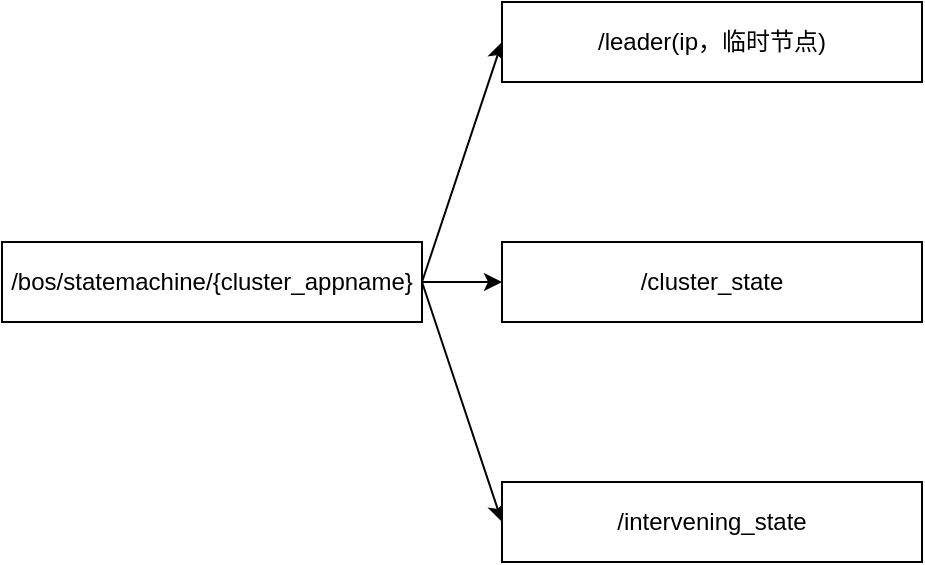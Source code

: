 <mxfile version="17.4.6" type="github">
  <diagram id="vN7Vrmd605lj-jvAdt1X" name="Page-1">
    <mxGraphModel dx="1234" dy="740" grid="1" gridSize="10" guides="1" tooltips="1" connect="1" arrows="1" fold="1" page="1" pageScale="1" pageWidth="827" pageHeight="1169" math="0" shadow="0">
      <root>
        <mxCell id="0" />
        <mxCell id="1" parent="0" />
        <mxCell id="l4BgecAevKy1bhrgdc4N-7" style="edgeStyle=none;rounded=0;orthogonalLoop=1;jettySize=auto;html=1;entryX=0;entryY=0.5;entryDx=0;entryDy=0;exitX=1;exitY=0.5;exitDx=0;exitDy=0;" edge="1" parent="1" source="l4BgecAevKy1bhrgdc4N-1" target="l4BgecAevKy1bhrgdc4N-4">
          <mxGeometry relative="1" as="geometry" />
        </mxCell>
        <mxCell id="l4BgecAevKy1bhrgdc4N-8" style="edgeStyle=none;rounded=0;orthogonalLoop=1;jettySize=auto;html=1;entryX=0;entryY=0.5;entryDx=0;entryDy=0;" edge="1" parent="1" source="l4BgecAevKy1bhrgdc4N-1" target="l4BgecAevKy1bhrgdc4N-3">
          <mxGeometry relative="1" as="geometry" />
        </mxCell>
        <mxCell id="l4BgecAevKy1bhrgdc4N-9" style="edgeStyle=none;rounded=0;orthogonalLoop=1;jettySize=auto;html=1;entryX=0;entryY=0.5;entryDx=0;entryDy=0;exitX=1;exitY=0.5;exitDx=0;exitDy=0;" edge="1" parent="1" source="l4BgecAevKy1bhrgdc4N-1" target="l4BgecAevKy1bhrgdc4N-2">
          <mxGeometry relative="1" as="geometry" />
        </mxCell>
        <mxCell id="l4BgecAevKy1bhrgdc4N-1" value="/bos/statemachine/{cluster_appname}" style="rounded=0;whiteSpace=wrap;html=1;" vertex="1" parent="1">
          <mxGeometry x="70" y="360" width="210" height="40" as="geometry" />
        </mxCell>
        <mxCell id="l4BgecAevKy1bhrgdc4N-2" value="/intervening_state" style="rounded=0;whiteSpace=wrap;html=1;" vertex="1" parent="1">
          <mxGeometry x="320" y="480" width="210" height="40" as="geometry" />
        </mxCell>
        <mxCell id="l4BgecAevKy1bhrgdc4N-3" value="/cluster_state" style="rounded=0;whiteSpace=wrap;html=1;" vertex="1" parent="1">
          <mxGeometry x="320" y="360" width="210" height="40" as="geometry" />
        </mxCell>
        <mxCell id="l4BgecAevKy1bhrgdc4N-4" value="/leader(ip，临时节点)" style="rounded=0;whiteSpace=wrap;html=1;" vertex="1" parent="1">
          <mxGeometry x="320" y="240" width="210" height="40" as="geometry" />
        </mxCell>
      </root>
    </mxGraphModel>
  </diagram>
</mxfile>
